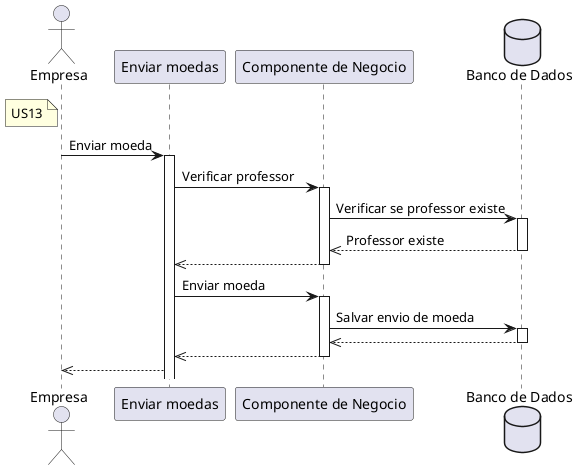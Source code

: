 @startuml US13


actor "Empresa" as Empresa
note left of Empresa #LightYellow
US13
end note

participant "Enviar moedas" as Tela
participant "Componente de Negocio" as Negocio
database "Banco de Dados" as Database

Empresa -> Tela : Enviar moeda
activate Tela
Tela -> Negocio : Verificar professor
activate Negocio
Negocio -> Database : Verificar se professor existe
activate Database
Database -->> Negocio : Professor existe
deactivate Database
Negocio -->> Tela
deactivate Negocio
Tela -> Negocio : Enviar moeda
activate Negocio
Negocio -> Database : Salvar envio de moeda
activate Database
Database -->> Negocio
deactivate Database
Negocio -->> Tela
deactivate Negocio
Tela -->> Empresa

' --> Sincrono 
' -->> Assincrono
' <-- Retorno Sincrono
' <<-- Retorno Assíncrono

@enduml
